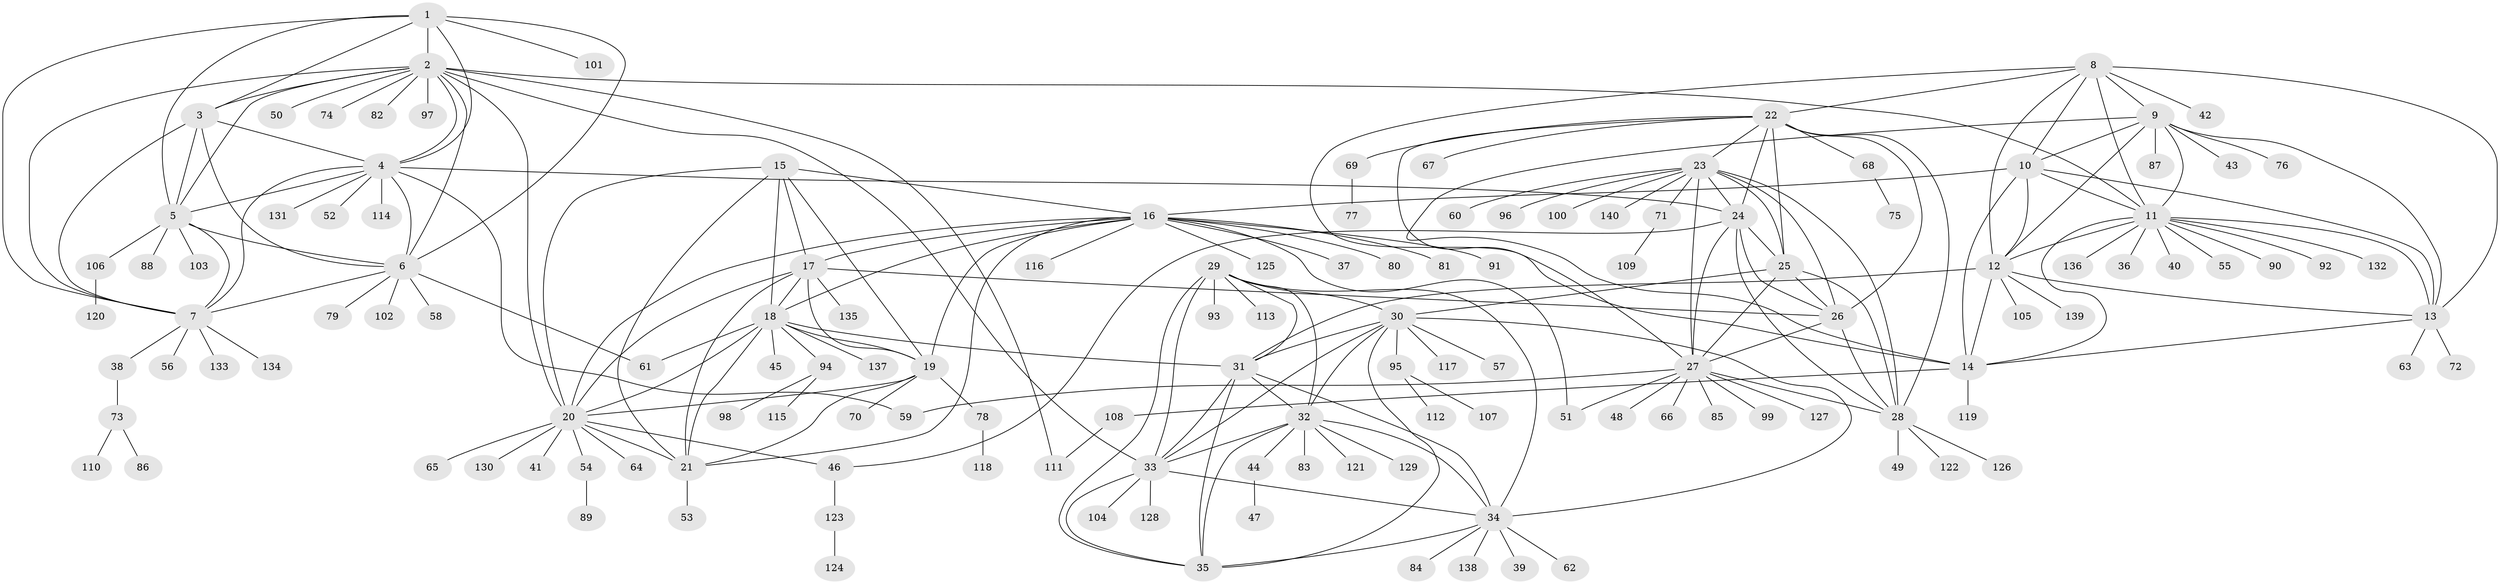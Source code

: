 // Generated by graph-tools (version 1.1) at 2025/55/03/09/25 04:55:55]
// undirected, 140 vertices, 225 edges
graph export_dot {
graph [start="1"]
  node [color=gray90,style=filled];
  1;
  2;
  3;
  4;
  5;
  6;
  7;
  8;
  9;
  10;
  11;
  12;
  13;
  14;
  15;
  16;
  17;
  18;
  19;
  20;
  21;
  22;
  23;
  24;
  25;
  26;
  27;
  28;
  29;
  30;
  31;
  32;
  33;
  34;
  35;
  36;
  37;
  38;
  39;
  40;
  41;
  42;
  43;
  44;
  45;
  46;
  47;
  48;
  49;
  50;
  51;
  52;
  53;
  54;
  55;
  56;
  57;
  58;
  59;
  60;
  61;
  62;
  63;
  64;
  65;
  66;
  67;
  68;
  69;
  70;
  71;
  72;
  73;
  74;
  75;
  76;
  77;
  78;
  79;
  80;
  81;
  82;
  83;
  84;
  85;
  86;
  87;
  88;
  89;
  90;
  91;
  92;
  93;
  94;
  95;
  96;
  97;
  98;
  99;
  100;
  101;
  102;
  103;
  104;
  105;
  106;
  107;
  108;
  109;
  110;
  111;
  112;
  113;
  114;
  115;
  116;
  117;
  118;
  119;
  120;
  121;
  122;
  123;
  124;
  125;
  126;
  127;
  128;
  129;
  130;
  131;
  132;
  133;
  134;
  135;
  136;
  137;
  138;
  139;
  140;
  1 -- 2;
  1 -- 3;
  1 -- 4;
  1 -- 5;
  1 -- 6;
  1 -- 7;
  1 -- 101;
  2 -- 3;
  2 -- 4;
  2 -- 5;
  2 -- 6;
  2 -- 7;
  2 -- 11;
  2 -- 20;
  2 -- 33;
  2 -- 50;
  2 -- 74;
  2 -- 82;
  2 -- 97;
  2 -- 111;
  3 -- 4;
  3 -- 5;
  3 -- 6;
  3 -- 7;
  4 -- 5;
  4 -- 6;
  4 -- 7;
  4 -- 24;
  4 -- 52;
  4 -- 59;
  4 -- 114;
  4 -- 131;
  5 -- 6;
  5 -- 7;
  5 -- 88;
  5 -- 103;
  5 -- 106;
  6 -- 7;
  6 -- 58;
  6 -- 61;
  6 -- 79;
  6 -- 102;
  7 -- 38;
  7 -- 56;
  7 -- 133;
  7 -- 134;
  8 -- 9;
  8 -- 10;
  8 -- 11;
  8 -- 12;
  8 -- 13;
  8 -- 14;
  8 -- 22;
  8 -- 42;
  9 -- 10;
  9 -- 11;
  9 -- 12;
  9 -- 13;
  9 -- 14;
  9 -- 43;
  9 -- 76;
  9 -- 87;
  10 -- 11;
  10 -- 12;
  10 -- 13;
  10 -- 14;
  10 -- 16;
  11 -- 12;
  11 -- 13;
  11 -- 14;
  11 -- 36;
  11 -- 40;
  11 -- 55;
  11 -- 90;
  11 -- 92;
  11 -- 132;
  11 -- 136;
  12 -- 13;
  12 -- 14;
  12 -- 31;
  12 -- 105;
  12 -- 139;
  13 -- 14;
  13 -- 63;
  13 -- 72;
  14 -- 108;
  14 -- 119;
  15 -- 16;
  15 -- 17;
  15 -- 18;
  15 -- 19;
  15 -- 20;
  15 -- 21;
  16 -- 17;
  16 -- 18;
  16 -- 19;
  16 -- 20;
  16 -- 21;
  16 -- 37;
  16 -- 51;
  16 -- 80;
  16 -- 81;
  16 -- 91;
  16 -- 116;
  16 -- 125;
  17 -- 18;
  17 -- 19;
  17 -- 20;
  17 -- 21;
  17 -- 26;
  17 -- 135;
  18 -- 19;
  18 -- 20;
  18 -- 21;
  18 -- 31;
  18 -- 45;
  18 -- 61;
  18 -- 94;
  18 -- 137;
  19 -- 20;
  19 -- 21;
  19 -- 70;
  19 -- 78;
  20 -- 21;
  20 -- 41;
  20 -- 46;
  20 -- 54;
  20 -- 64;
  20 -- 65;
  20 -- 130;
  21 -- 53;
  22 -- 23;
  22 -- 24;
  22 -- 25;
  22 -- 26;
  22 -- 27;
  22 -- 28;
  22 -- 67;
  22 -- 68;
  22 -- 69;
  23 -- 24;
  23 -- 25;
  23 -- 26;
  23 -- 27;
  23 -- 28;
  23 -- 60;
  23 -- 71;
  23 -- 96;
  23 -- 100;
  23 -- 140;
  24 -- 25;
  24 -- 26;
  24 -- 27;
  24 -- 28;
  24 -- 46;
  25 -- 26;
  25 -- 27;
  25 -- 28;
  25 -- 30;
  26 -- 27;
  26 -- 28;
  27 -- 28;
  27 -- 48;
  27 -- 51;
  27 -- 59;
  27 -- 66;
  27 -- 85;
  27 -- 99;
  27 -- 127;
  28 -- 49;
  28 -- 122;
  28 -- 126;
  29 -- 30;
  29 -- 31;
  29 -- 32;
  29 -- 33;
  29 -- 34;
  29 -- 35;
  29 -- 93;
  29 -- 113;
  30 -- 31;
  30 -- 32;
  30 -- 33;
  30 -- 34;
  30 -- 35;
  30 -- 57;
  30 -- 95;
  30 -- 117;
  31 -- 32;
  31 -- 33;
  31 -- 34;
  31 -- 35;
  32 -- 33;
  32 -- 34;
  32 -- 35;
  32 -- 44;
  32 -- 83;
  32 -- 121;
  32 -- 129;
  33 -- 34;
  33 -- 35;
  33 -- 104;
  33 -- 128;
  34 -- 35;
  34 -- 39;
  34 -- 62;
  34 -- 84;
  34 -- 138;
  38 -- 73;
  44 -- 47;
  46 -- 123;
  54 -- 89;
  68 -- 75;
  69 -- 77;
  71 -- 109;
  73 -- 86;
  73 -- 110;
  78 -- 118;
  94 -- 98;
  94 -- 115;
  95 -- 107;
  95 -- 112;
  106 -- 120;
  108 -- 111;
  123 -- 124;
}
